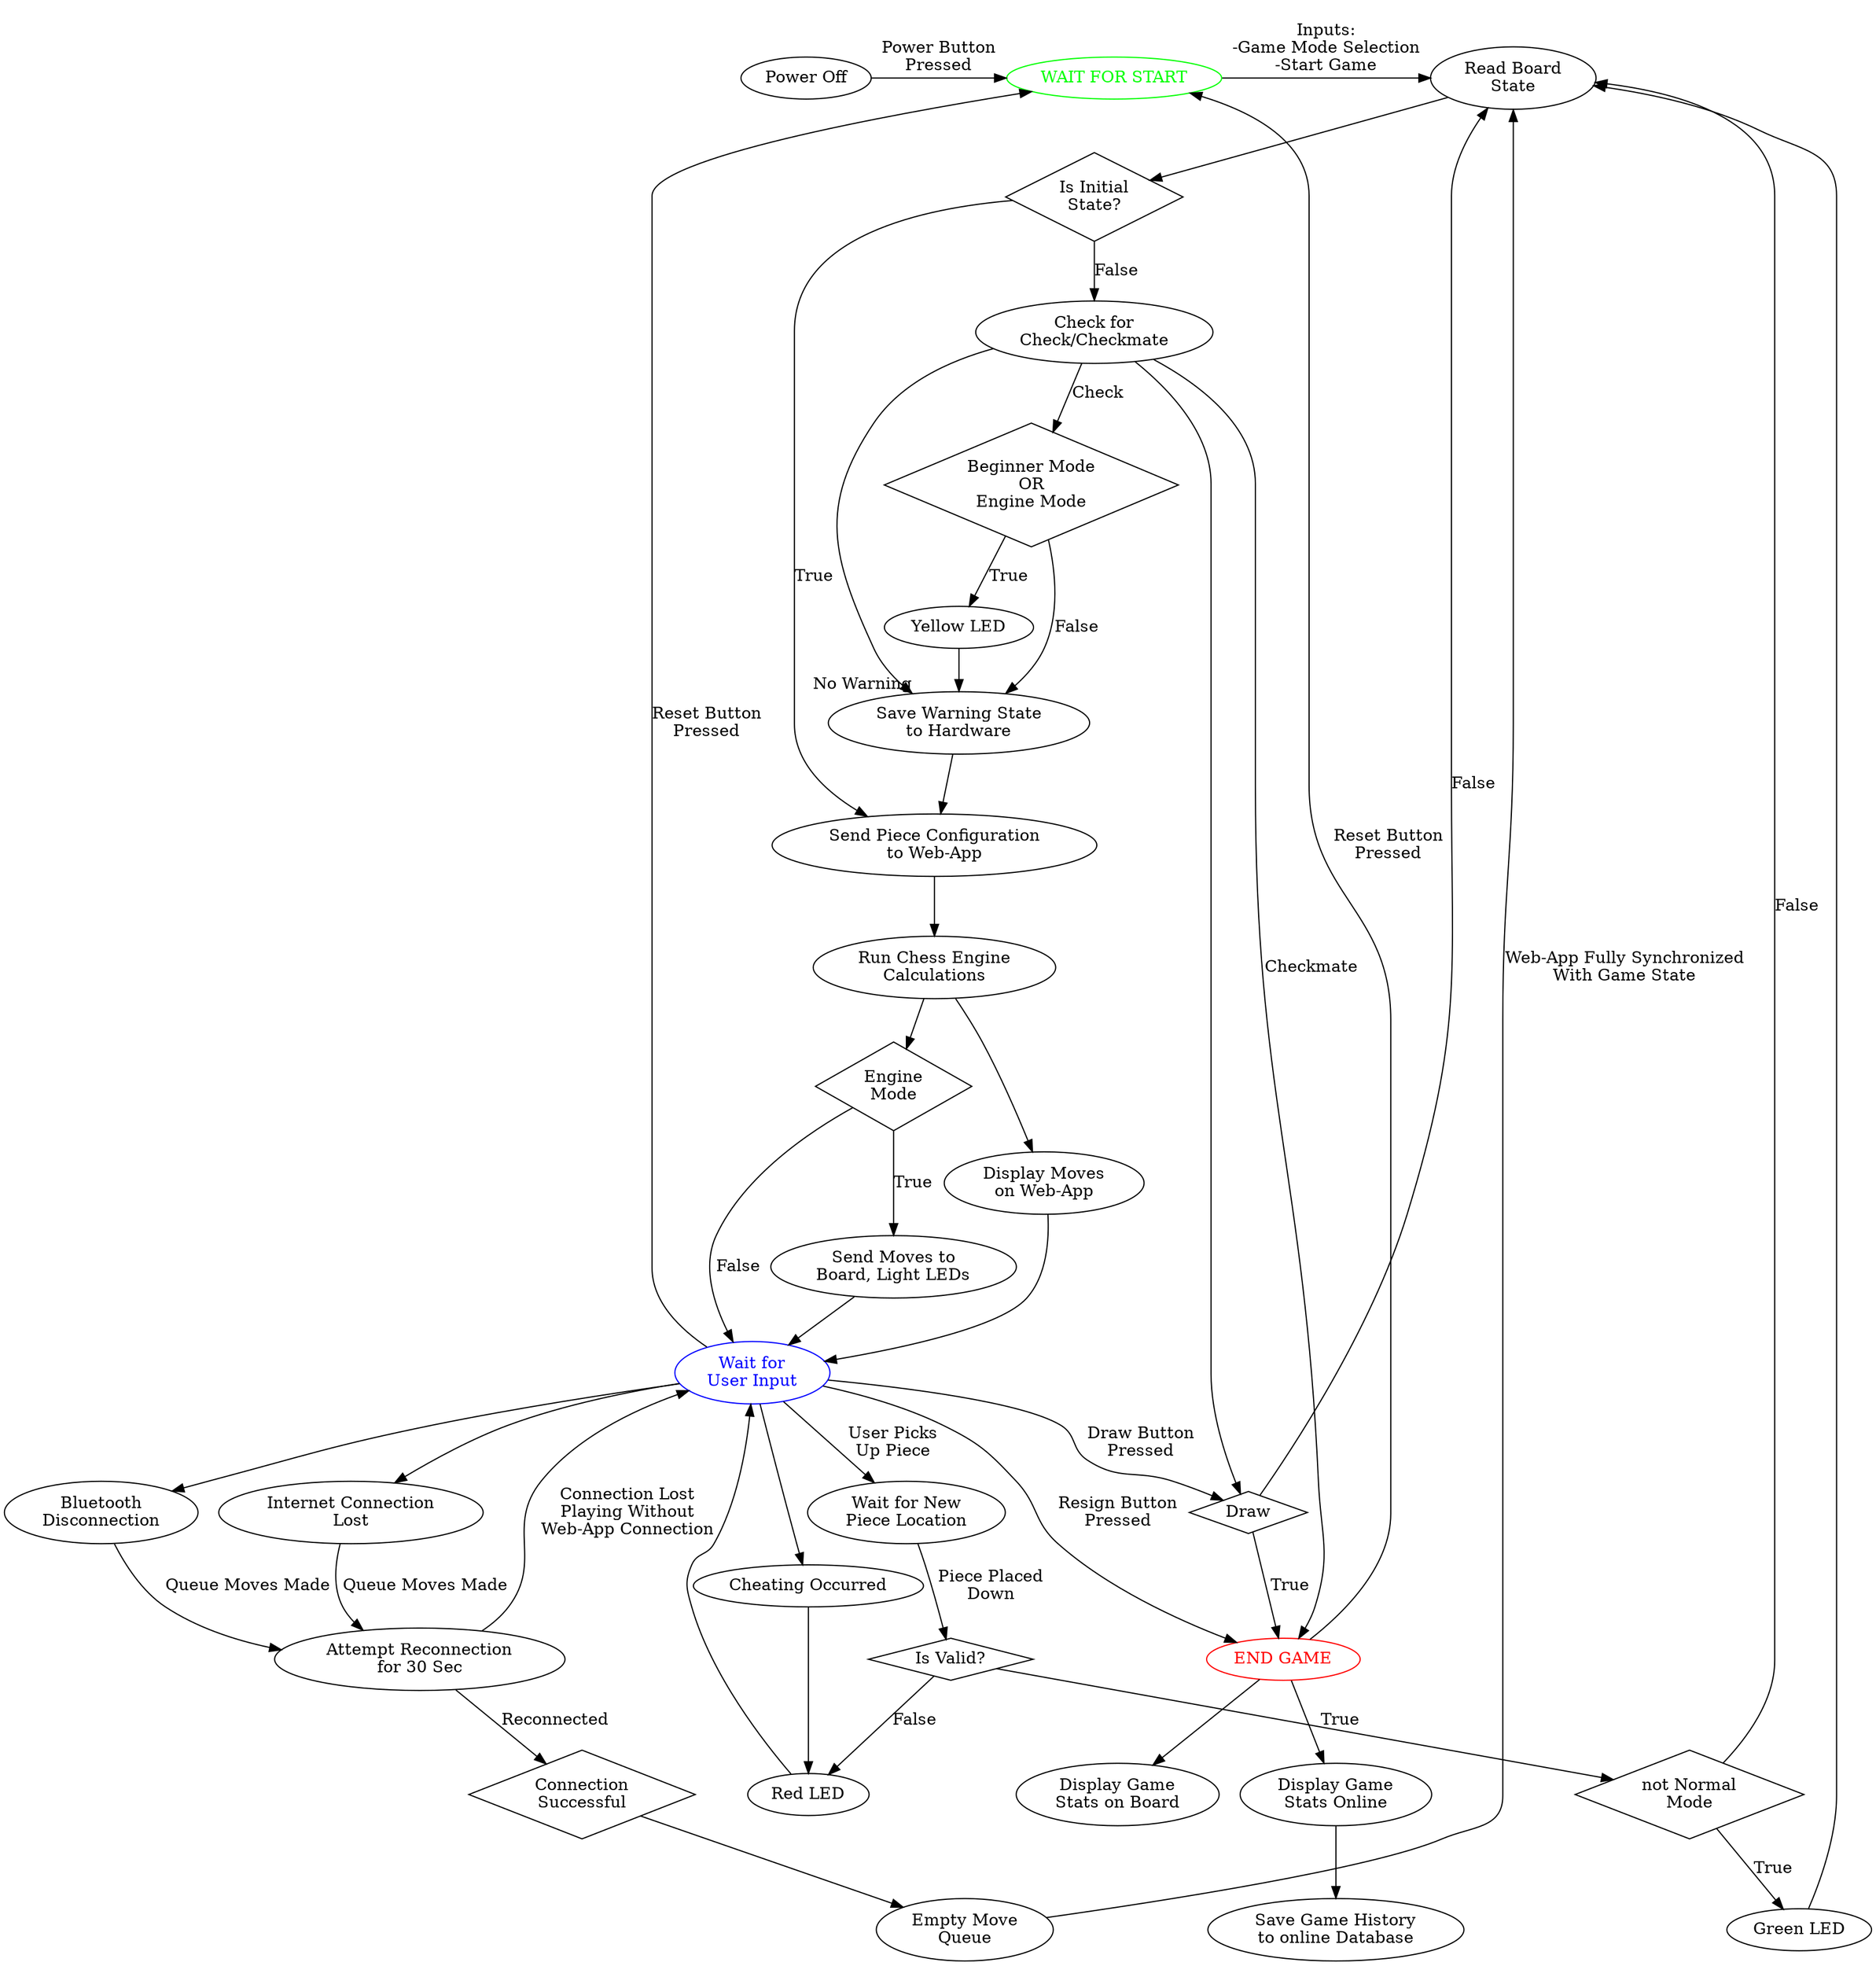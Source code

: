 digraph Chess_Connect {
        // http://magjac.com/graphviz-visual-editor/
        // graph title
        label=" "
        labelloc = "t"; // place the label at the top (b seems to be default)
        fontname = "times-bold"
        fontsize = 25
        
        // States
        pwr_off [label="Power Off"]
        pre_init [label="WAIT FOR START" color=green fontcolor=green]
        init [label="Read Board\nState"]
        send_config [label="Send Piece Configuration\nto Web-App"]
        calc [label="Run Chess Engine\nCalculations"]
        disp_moves_in_web [label="Display Moves\non Web-App"]
        disp_moves_on_board [label="Send Moves to\nBoard, Light LEDs"]
        wait_input [label="Wait for\nUser Input" color=blue fontcolor=blue]
        wait_placement [label="Wait for New\nPiece Location"]
        red [label="Red LED"]
        yellow [label="Yellow LED"]
        green [label="Green LED"]
        check [label="Check for\nCheck/Checkmate"]
        warning [label="Save Warning State\nto Hardware"]
        end [label="END GAME" color=red fontcolor=red]
        disp_stats_board [label="Display Game\nStats on Board"]
        disp_stats_web [label="Display Game\nStats Online"]
        save_to_web [label="Save Game History\nto online Database"]
        blue_disc [label="Bluetooth\nDisconnection"]
        wifi_disc [label="Internet Connection\nLost"]
        timer [label="Attempt Reconnection\nfor 30 Sec"]
        empty_queue [label="Empty Move\nQueue"]
        cheat [label="Cheating Occurred"]
        
        // Conditions
        engine [label="Engine\nMode" shape="diamond"]
        is_init [label="Is Initial\nState?" shape="diamond"]
        not_normal [label="not Normal\nMode" shape="diamond"]
        is_valid [label="Is Valid?" shape="diamond"]
        beginner [label="Beginner Mode\nOR\nEngine Mode" shape="diamond"]
        draw [label="Draw" shape="diamond"]
        connect [label="Connection\nSuccessful" shape="diamond"]
        
        // Same rank subgraphs
        subgraph{rank=same; pwr_off; pre_init; init;}
        //subgraph{rank=same; send_config; calc; engine;}
        
        // Edges
        pwr_off -> pre_init [label="Power Button\nPressed"]
        pre_init -> init [label="Inputs:\n-Game Mode Selection\n-Start Game"]
        init -> is_init
        is_init -> send_config [label="True"]
        is_init -> check [label="False"]
        send_config -> calc -> disp_moves_in_web
        disp_moves_in_web -> wait_input
        calc -> engine
        engine -> disp_moves_on_board [label="True"]
        engine -> wait_input [label="False"]
        disp_moves_on_board -> wait_input
        wait_input -> wait_placement [label="User Picks\nUp Piece"]
        wait_placement -> is_valid [label="Piece Placed\nDown"]
        is_valid -> not_normal [label="True"]
        not_normal -> green [label="True"]
        not_normal -> init [label="False"]
        is_valid -> red [label="False"]
        red -> wait_input
        green -> init
        check -> beginner [label="Check"]
        beginner -> yellow [label="True"]
        yellow -> warning
        beginner -> warning [label="False"]
        check -> warning [headlabel="No Warning"]
        check -> end [label="Checkmate"]
        check -> draw
        warning -> send_config
        draw -> init [label="False"]
        draw -> end [label="True"]
        wait_input -> draw [label="Draw Button\nPressed"]
        wait_input -> end [label="Resign Button\nPressed"]
        end -> disp_stats_board
        end -> disp_stats_web
        disp_stats_web -> save_to_web
        end -> pre_init [label="Reset Button\nPressed"]
        wait_input -> pre_init [label="Reset Button\nPressed"]
        wait_input -> blue_disc
        blue_disc -> timer [label="Queue Moves Made"]
        wait_input -> wifi_disc
        wifi_disc -> timer [label="Queue Moves Made"]
        timer -> connect [label="Reconnected"]
        connect -> empty_queue
        empty_queue -> init [label="Web-App Fully Synchronized\nWith Game State"]
        timer -> wait_input [label="Connection Lost\nPlaying Without\nWeb-App Connection"]
        wait_input -> cheat -> red
        
}